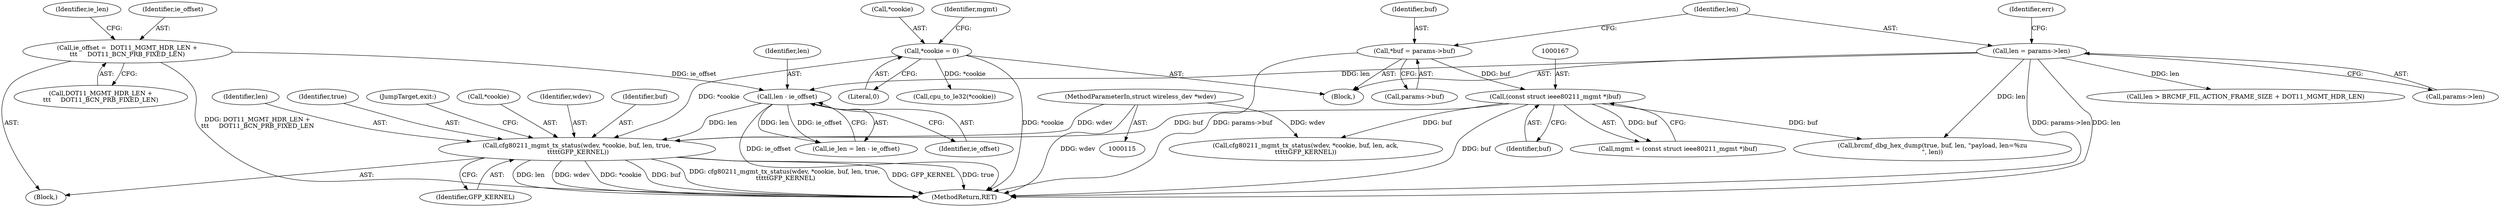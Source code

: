 digraph "0_linux_8f44c9a41386729fea410e688959ddaa9d51be7c@pointer" {
"1000230" [label="(Call,cfg80211_mgmt_tx_status(wdev, *cookie, buf, len, true,\n \t\t\t\t\tGFP_KERNEL))"];
"1000117" [label="(MethodParameterIn,struct wireless_dev *wdev)"];
"1000160" [label="(Call,*cookie = 0)"];
"1000166" [label="(Call,(const struct ieee80211_mgmt *)buf)"];
"1000133" [label="(Call,*buf = params->buf)"];
"1000194" [label="(Call,len - ie_offset)"];
"1000139" [label="(Call,len = params->len)"];
"1000187" [label="(Call,ie_offset =  DOT11_MGMT_HDR_LEN +\n\t\t\t     DOT11_BCN_PRB_FIXED_LEN)"];
"1000168" [label="(Identifier,buf)"];
"1000135" [label="(Call,params->buf)"];
"1000399" [label="(Call,brcmf_dbg_hex_dump(true, buf, len, \"payload, len=%zu\n\", len))"];
"1000189" [label="(Call,DOT11_MGMT_HDR_LEN +\n\t\t\t     DOT11_BCN_PRB_FIXED_LEN)"];
"1000148" [label="(Identifier,err)"];
"1000195" [label="(Identifier,len)"];
"1000246" [label="(Call,len > BRCMF_FIL_ACTION_FRAME_SIZE + DOT11_MGMT_HDR_LEN)"];
"1000234" [label="(Identifier,buf)"];
"1000193" [label="(Identifier,ie_len)"];
"1000117" [label="(MethodParameterIn,struct wireless_dev *wdev)"];
"1000163" [label="(Literal,0)"];
"1000196" [label="(Identifier,ie_offset)"];
"1000236" [label="(Identifier,true)"];
"1000139" [label="(Call,len = params->len)"];
"1000120" [label="(Block,)"];
"1000166" [label="(Call,(const struct ieee80211_mgmt *)buf)"];
"1000237" [label="(Identifier,GFP_KERNEL)"];
"1000192" [label="(Call,ie_len = len - ie_offset)"];
"1000140" [label="(Identifier,len)"];
"1000408" [label="(MethodReturn,RET)"];
"1000187" [label="(Call,ie_offset =  DOT11_MGMT_HDR_LEN +\n\t\t\t     DOT11_BCN_PRB_FIXED_LEN)"];
"1000235" [label="(Identifier,len)"];
"1000405" [label="(JumpTarget,exit:)"];
"1000161" [label="(Call,*cookie)"];
"1000186" [label="(Block,)"];
"1000288" [label="(Call,cpu_to_le32(*cookie))"];
"1000160" [label="(Call,*cookie = 0)"];
"1000164" [label="(Call,mgmt = (const struct ieee80211_mgmt *)buf)"];
"1000232" [label="(Call,*cookie)"];
"1000381" [label="(Call,cfg80211_mgmt_tx_status(wdev, *cookie, buf, len, ack,\n\t\t\t\t\tGFP_KERNEL))"];
"1000165" [label="(Identifier,mgmt)"];
"1000141" [label="(Call,params->len)"];
"1000231" [label="(Identifier,wdev)"];
"1000230" [label="(Call,cfg80211_mgmt_tx_status(wdev, *cookie, buf, len, true,\n \t\t\t\t\tGFP_KERNEL))"];
"1000194" [label="(Call,len - ie_offset)"];
"1000133" [label="(Call,*buf = params->buf)"];
"1000134" [label="(Identifier,buf)"];
"1000188" [label="(Identifier,ie_offset)"];
"1000230" -> "1000186"  [label="AST: "];
"1000230" -> "1000237"  [label="CFG: "];
"1000231" -> "1000230"  [label="AST: "];
"1000232" -> "1000230"  [label="AST: "];
"1000234" -> "1000230"  [label="AST: "];
"1000235" -> "1000230"  [label="AST: "];
"1000236" -> "1000230"  [label="AST: "];
"1000237" -> "1000230"  [label="AST: "];
"1000405" -> "1000230"  [label="CFG: "];
"1000230" -> "1000408"  [label="DDG: GFP_KERNEL"];
"1000230" -> "1000408"  [label="DDG: true"];
"1000230" -> "1000408"  [label="DDG: len"];
"1000230" -> "1000408"  [label="DDG: wdev"];
"1000230" -> "1000408"  [label="DDG: *cookie"];
"1000230" -> "1000408"  [label="DDG: buf"];
"1000230" -> "1000408"  [label="DDG: cfg80211_mgmt_tx_status(wdev, *cookie, buf, len, true,\n \t\t\t\t\tGFP_KERNEL)"];
"1000117" -> "1000230"  [label="DDG: wdev"];
"1000160" -> "1000230"  [label="DDG: *cookie"];
"1000166" -> "1000230"  [label="DDG: buf"];
"1000194" -> "1000230"  [label="DDG: len"];
"1000117" -> "1000115"  [label="AST: "];
"1000117" -> "1000408"  [label="DDG: wdev"];
"1000117" -> "1000381"  [label="DDG: wdev"];
"1000160" -> "1000120"  [label="AST: "];
"1000160" -> "1000163"  [label="CFG: "];
"1000161" -> "1000160"  [label="AST: "];
"1000163" -> "1000160"  [label="AST: "];
"1000165" -> "1000160"  [label="CFG: "];
"1000160" -> "1000408"  [label="DDG: *cookie"];
"1000160" -> "1000288"  [label="DDG: *cookie"];
"1000166" -> "1000164"  [label="AST: "];
"1000166" -> "1000168"  [label="CFG: "];
"1000167" -> "1000166"  [label="AST: "];
"1000168" -> "1000166"  [label="AST: "];
"1000164" -> "1000166"  [label="CFG: "];
"1000166" -> "1000408"  [label="DDG: buf"];
"1000166" -> "1000164"  [label="DDG: buf"];
"1000133" -> "1000166"  [label="DDG: buf"];
"1000166" -> "1000381"  [label="DDG: buf"];
"1000166" -> "1000399"  [label="DDG: buf"];
"1000133" -> "1000120"  [label="AST: "];
"1000133" -> "1000135"  [label="CFG: "];
"1000134" -> "1000133"  [label="AST: "];
"1000135" -> "1000133"  [label="AST: "];
"1000140" -> "1000133"  [label="CFG: "];
"1000133" -> "1000408"  [label="DDG: params->buf"];
"1000194" -> "1000192"  [label="AST: "];
"1000194" -> "1000196"  [label="CFG: "];
"1000195" -> "1000194"  [label="AST: "];
"1000196" -> "1000194"  [label="AST: "];
"1000192" -> "1000194"  [label="CFG: "];
"1000194" -> "1000408"  [label="DDG: ie_offset"];
"1000194" -> "1000192"  [label="DDG: len"];
"1000194" -> "1000192"  [label="DDG: ie_offset"];
"1000139" -> "1000194"  [label="DDG: len"];
"1000187" -> "1000194"  [label="DDG: ie_offset"];
"1000139" -> "1000120"  [label="AST: "];
"1000139" -> "1000141"  [label="CFG: "];
"1000140" -> "1000139"  [label="AST: "];
"1000141" -> "1000139"  [label="AST: "];
"1000148" -> "1000139"  [label="CFG: "];
"1000139" -> "1000408"  [label="DDG: params->len"];
"1000139" -> "1000408"  [label="DDG: len"];
"1000139" -> "1000246"  [label="DDG: len"];
"1000139" -> "1000399"  [label="DDG: len"];
"1000187" -> "1000186"  [label="AST: "];
"1000187" -> "1000189"  [label="CFG: "];
"1000188" -> "1000187"  [label="AST: "];
"1000189" -> "1000187"  [label="AST: "];
"1000193" -> "1000187"  [label="CFG: "];
"1000187" -> "1000408"  [label="DDG: DOT11_MGMT_HDR_LEN +\n\t\t\t     DOT11_BCN_PRB_FIXED_LEN"];
}

